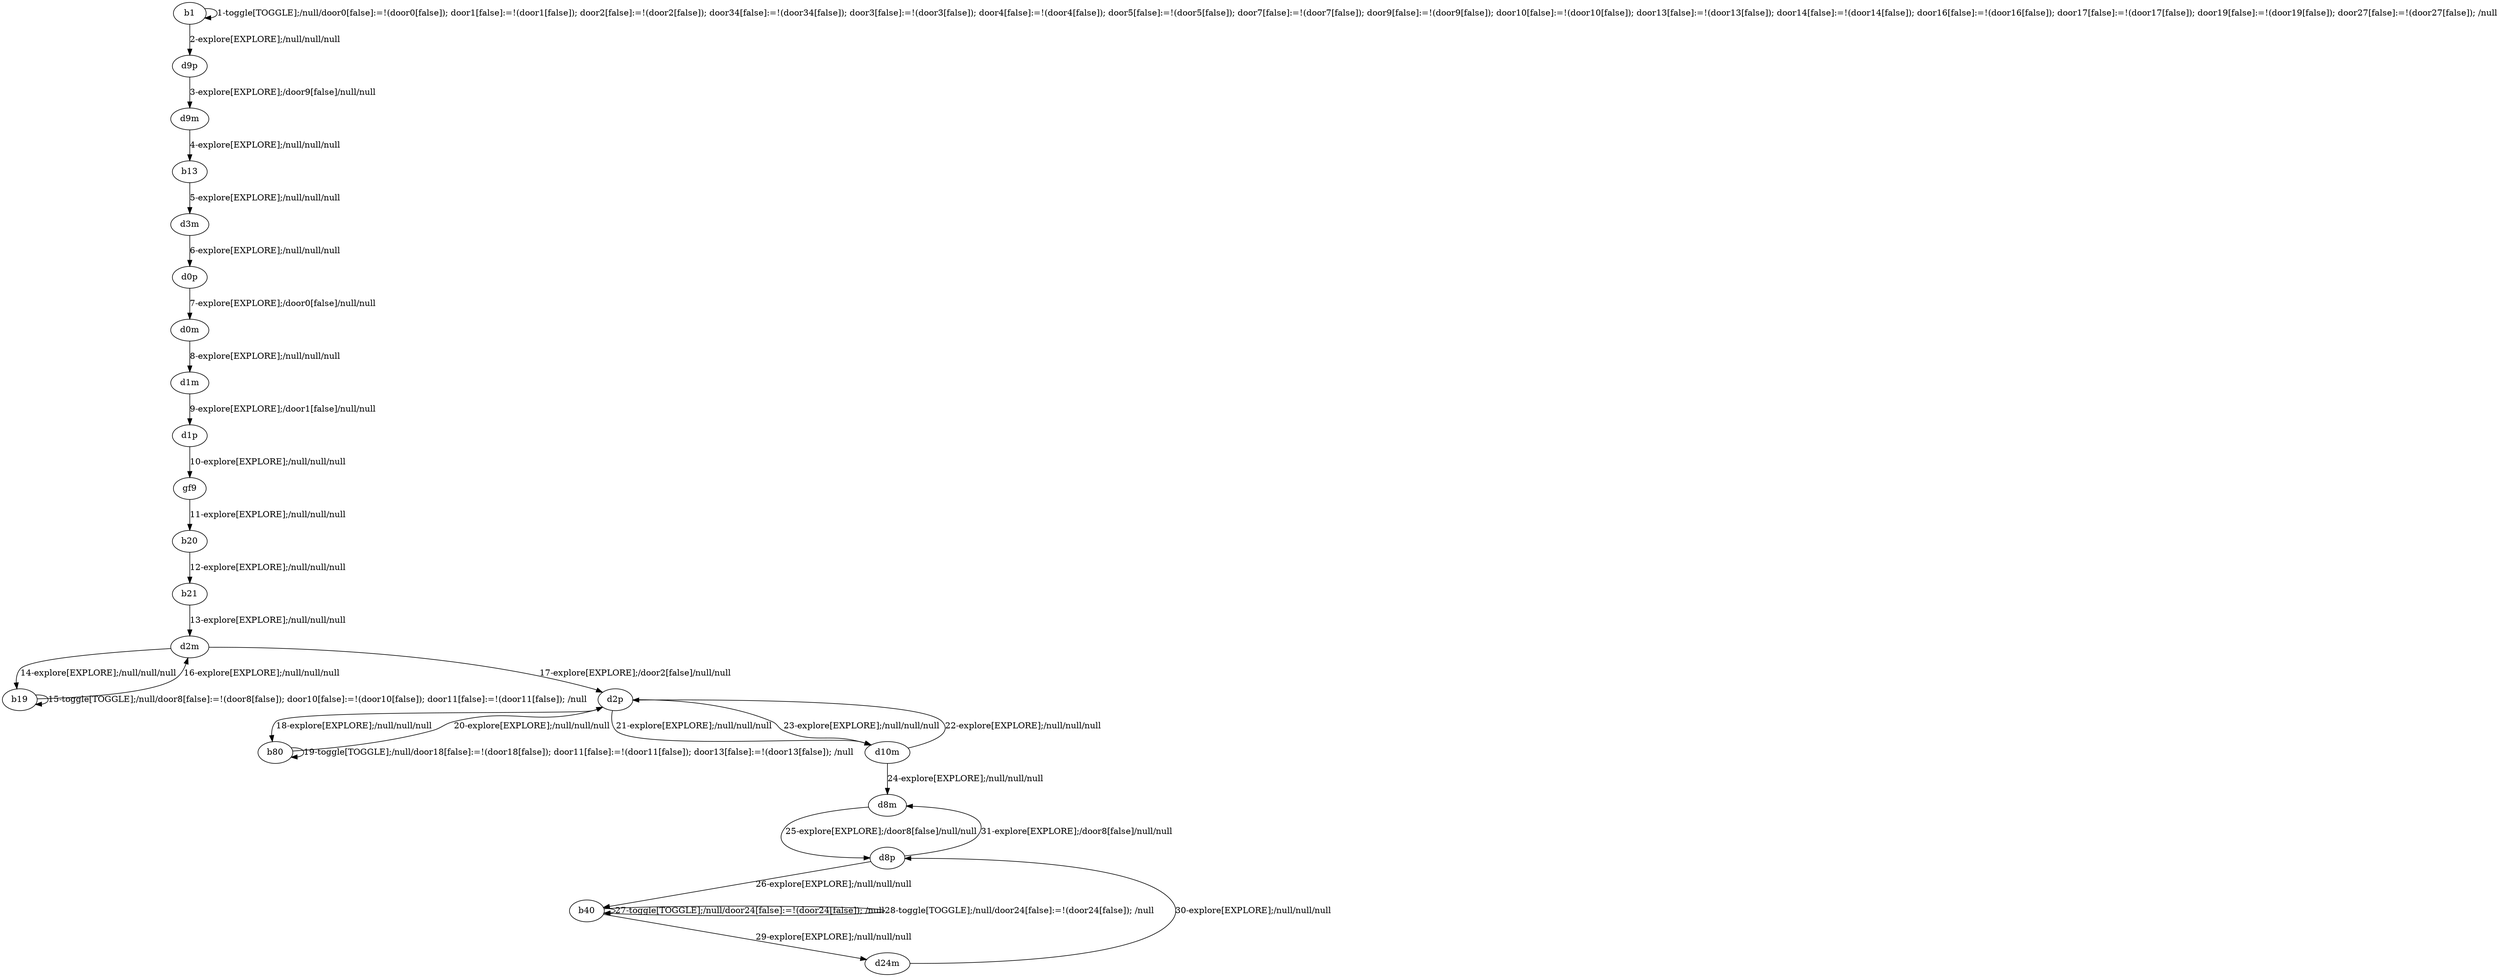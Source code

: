 # Total number of goals covered by this test: 2
# d24m --> d8p
# d8p --> d8m

digraph g {
"b1" -> "b1" [label = "1-toggle[TOGGLE];/null/door0[false]:=!(door0[false]); door1[false]:=!(door1[false]); door2[false]:=!(door2[false]); door34[false]:=!(door34[false]); door3[false]:=!(door3[false]); door4[false]:=!(door4[false]); door5[false]:=!(door5[false]); door7[false]:=!(door7[false]); door9[false]:=!(door9[false]); door10[false]:=!(door10[false]); door13[false]:=!(door13[false]); door14[false]:=!(door14[false]); door16[false]:=!(door16[false]); door17[false]:=!(door17[false]); door19[false]:=!(door19[false]); door27[false]:=!(door27[false]); /null"];
"b1" -> "d9p" [label = "2-explore[EXPLORE];/null/null/null"];
"d9p" -> "d9m" [label = "3-explore[EXPLORE];/door9[false]/null/null"];
"d9m" -> "b13" [label = "4-explore[EXPLORE];/null/null/null"];
"b13" -> "d3m" [label = "5-explore[EXPLORE];/null/null/null"];
"d3m" -> "d0p" [label = "6-explore[EXPLORE];/null/null/null"];
"d0p" -> "d0m" [label = "7-explore[EXPLORE];/door0[false]/null/null"];
"d0m" -> "d1m" [label = "8-explore[EXPLORE];/null/null/null"];
"d1m" -> "d1p" [label = "9-explore[EXPLORE];/door1[false]/null/null"];
"d1p" -> "gf9" [label = "10-explore[EXPLORE];/null/null/null"];
"gf9" -> "b20" [label = "11-explore[EXPLORE];/null/null/null"];
"b20" -> "b21" [label = "12-explore[EXPLORE];/null/null/null"];
"b21" -> "d2m" [label = "13-explore[EXPLORE];/null/null/null"];
"d2m" -> "b19" [label = "14-explore[EXPLORE];/null/null/null"];
"b19" -> "b19" [label = "15-toggle[TOGGLE];/null/door8[false]:=!(door8[false]); door10[false]:=!(door10[false]); door11[false]:=!(door11[false]); /null"];
"b19" -> "d2m" [label = "16-explore[EXPLORE];/null/null/null"];
"d2m" -> "d2p" [label = "17-explore[EXPLORE];/door2[false]/null/null"];
"d2p" -> "b80" [label = "18-explore[EXPLORE];/null/null/null"];
"b80" -> "b80" [label = "19-toggle[TOGGLE];/null/door18[false]:=!(door18[false]); door11[false]:=!(door11[false]); door13[false]:=!(door13[false]); /null"];
"b80" -> "d2p" [label = "20-explore[EXPLORE];/null/null/null"];
"d2p" -> "d10m" [label = "21-explore[EXPLORE];/null/null/null"];
"d10m" -> "d2p" [label = "22-explore[EXPLORE];/null/null/null"];
"d2p" -> "d10m" [label = "23-explore[EXPLORE];/null/null/null"];
"d10m" -> "d8m" [label = "24-explore[EXPLORE];/null/null/null"];
"d8m" -> "d8p" [label = "25-explore[EXPLORE];/door8[false]/null/null"];
"d8p" -> "b40" [label = "26-explore[EXPLORE];/null/null/null"];
"b40" -> "b40" [label = "27-toggle[TOGGLE];/null/door24[false]:=!(door24[false]); /null"];
"b40" -> "b40" [label = "28-toggle[TOGGLE];/null/door24[false]:=!(door24[false]); /null"];
"b40" -> "d24m" [label = "29-explore[EXPLORE];/null/null/null"];
"d24m" -> "d8p" [label = "30-explore[EXPLORE];/null/null/null"];
"d8p" -> "d8m" [label = "31-explore[EXPLORE];/door8[false]/null/null"];
}